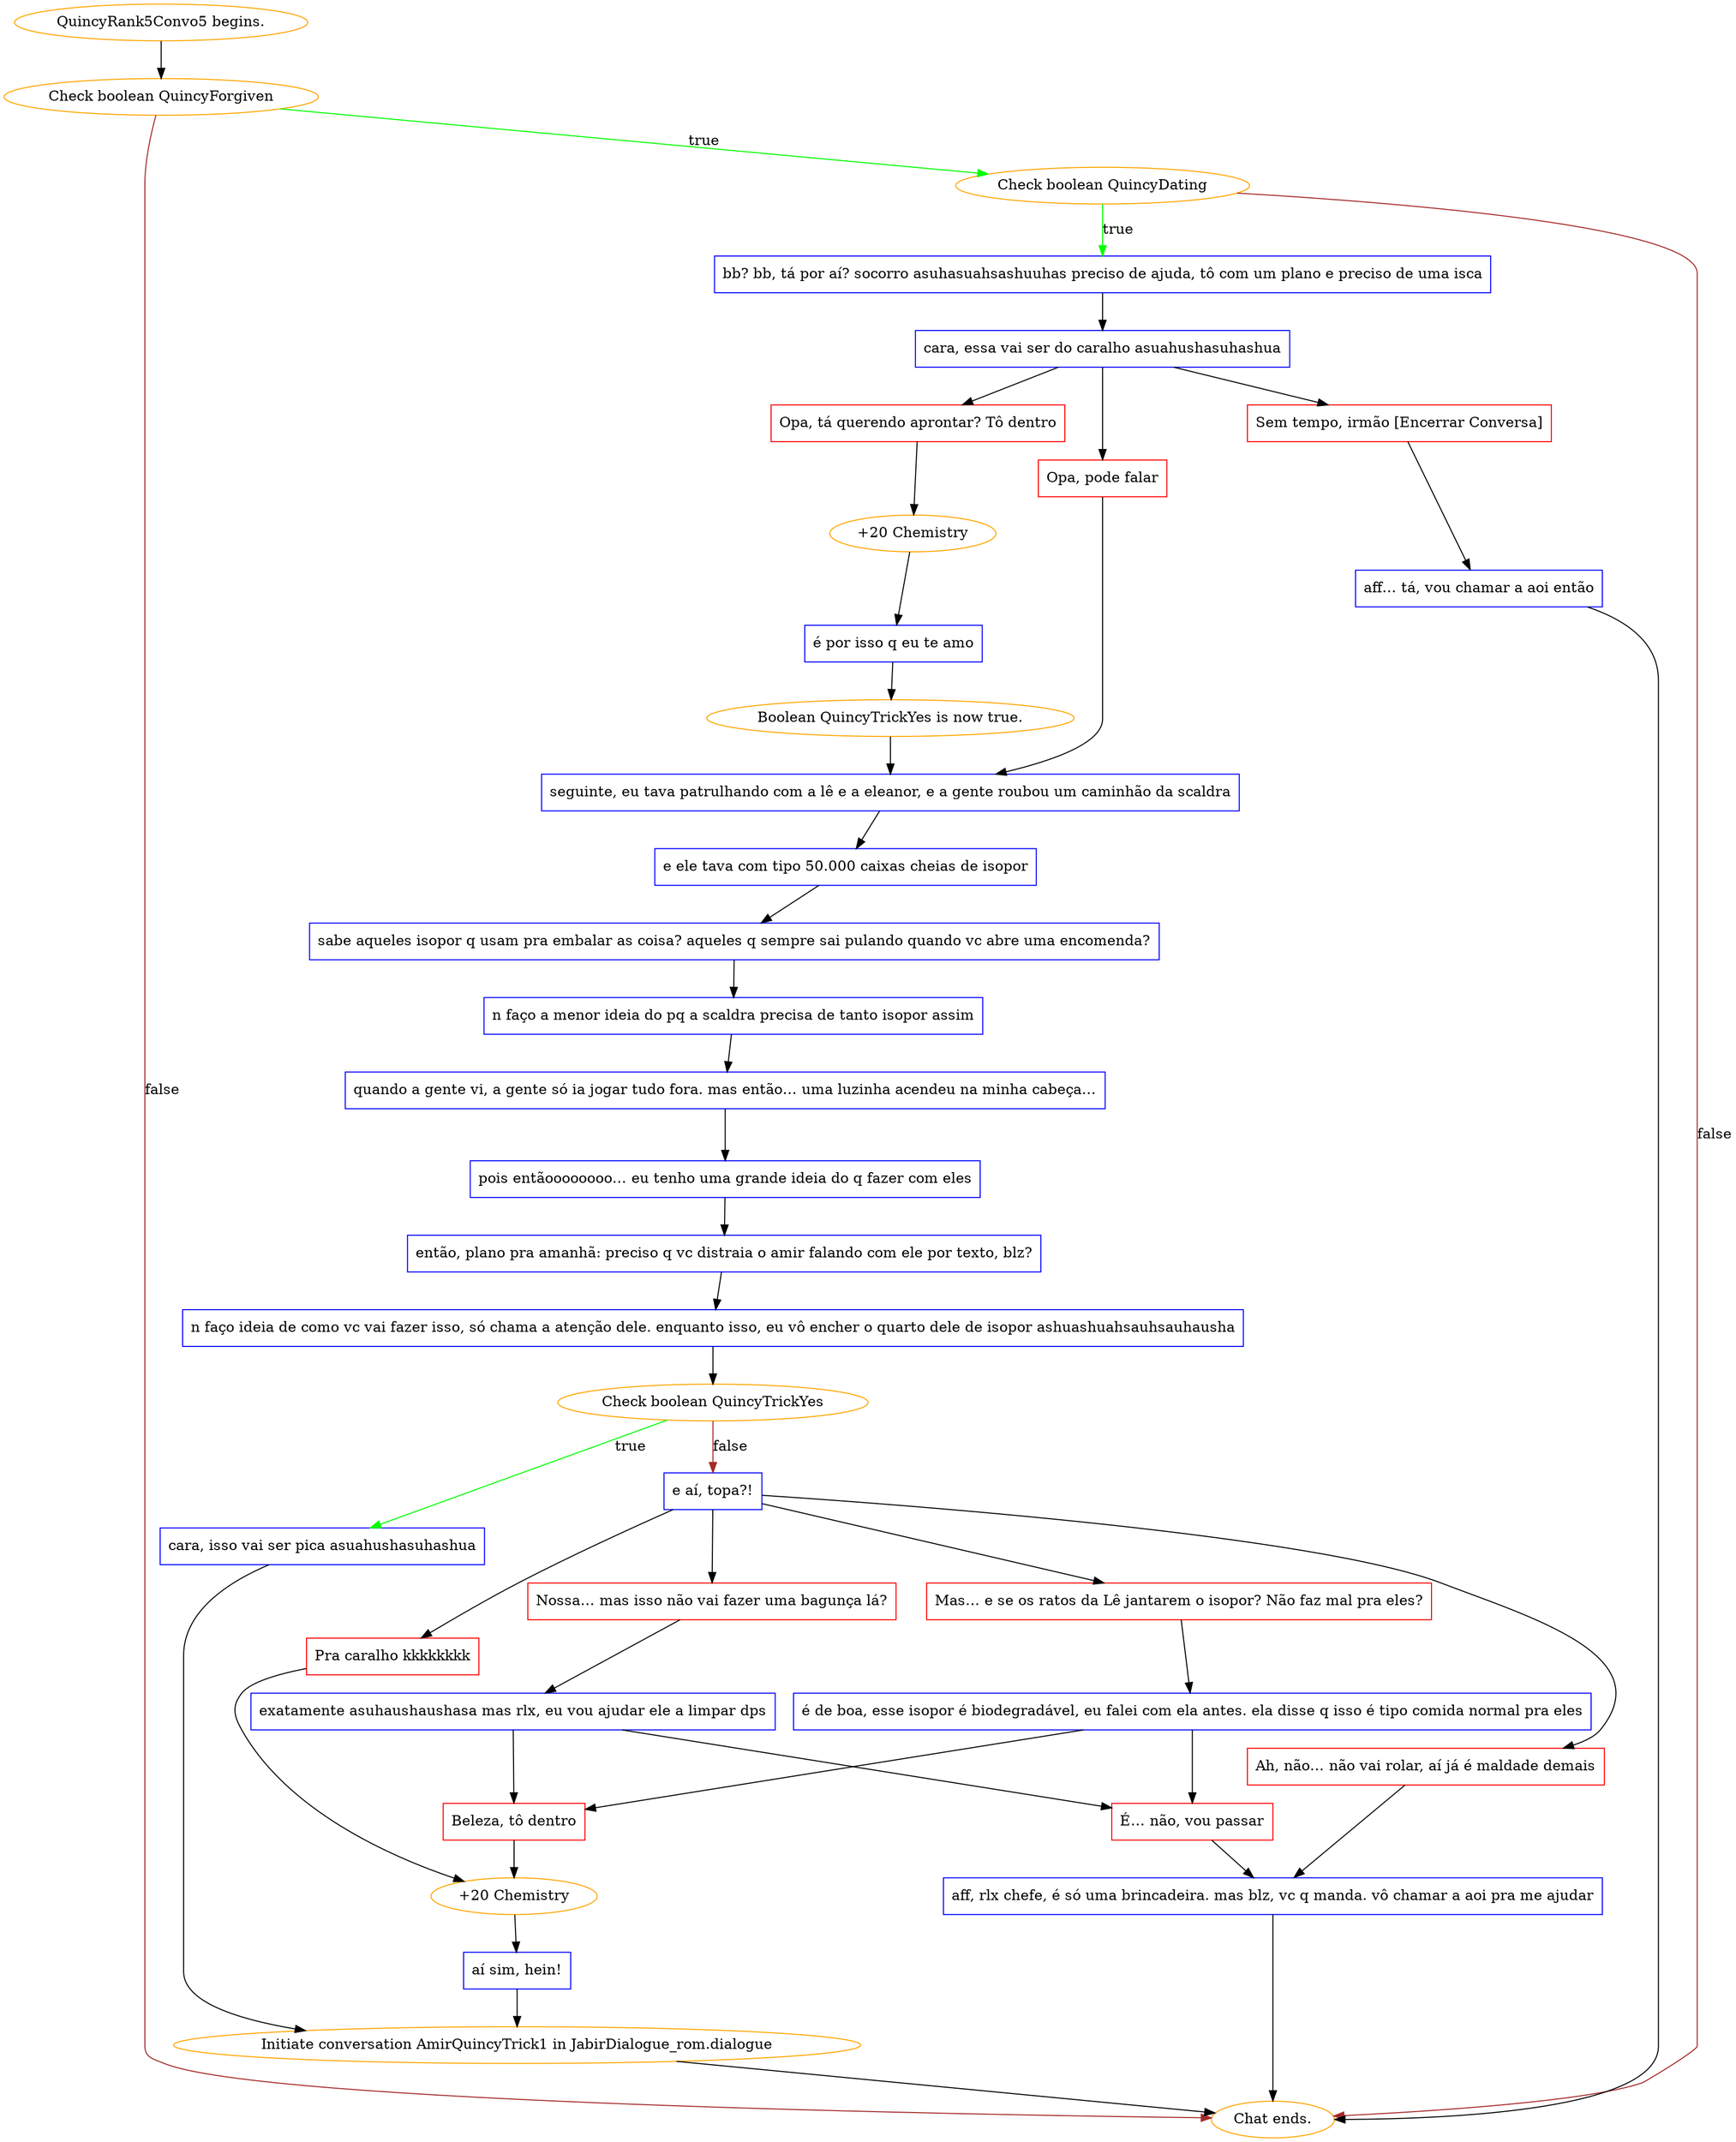 digraph {
	"QuincyRank5Convo5 begins." [color=orange];
		"QuincyRank5Convo5 begins." -> j2406381004;
	j2406381004 [label="Check boolean QuincyForgiven",color=orange];
		j2406381004 -> j2463720372 [label=true,color=green];
		j2406381004 -> "Chat ends." [label=false,color=brown];
	j2463720372 [label="Check boolean QuincyDating",color=orange];
		j2463720372 -> j3819827451 [label=true,color=green];
		j2463720372 -> "Chat ends." [label=false,color=brown];
	"Chat ends." [color=orange];
	j3819827451 [label="bb? bb, tá por aí? socorro asuhasuahsashuuhas preciso de ajuda, tô com um plano e preciso de uma isca",shape=box,color=blue];
		j3819827451 -> j2528219975;
	j2528219975 [label="cara, essa vai ser do caralho asuahushasuhashua",shape=box,color=blue];
		j2528219975 -> j470157784;
		j2528219975 -> j610975176;
		j2528219975 -> j2951083948;
	j470157784 [label="Opa, tá querendo aprontar? Tô dentro",shape=box,color=red];
		j470157784 -> j1067718775;
	j610975176 [label="Opa, pode falar",shape=box,color=red];
		j610975176 -> j378388791;
	j2951083948 [label="Sem tempo, irmão [Encerrar Conversa]",shape=box,color=red];
		j2951083948 -> j497910781;
	j1067718775 [label="+20 Chemistry",color=orange];
		j1067718775 -> j336022857;
	j378388791 [label="seguinte, eu tava patrulhando com a lê e a eleanor, e a gente roubou um caminhão da scaldra",shape=box,color=blue];
		j378388791 -> j2852072582;
	j497910781 [label="aff… tá, vou chamar a aoi então",shape=box,color=blue];
		j497910781 -> "Chat ends.";
	j336022857 [label="é por isso q eu te amo",shape=box,color=blue];
		j336022857 -> j2417129465;
	j2852072582 [label="e ele tava com tipo 50.000 caixas cheias de isopor",shape=box,color=blue];
		j2852072582 -> j2500327099;
	j2417129465 [label="Boolean QuincyTrickYes is now true.",color=orange];
		j2417129465 -> j378388791;
	j2500327099 [label="sabe aqueles isopor q usam pra embalar as coisa? aqueles q sempre sai pulando quando vc abre uma encomenda?",shape=box,color=blue];
		j2500327099 -> j690171695;
	j690171695 [label="n faço a menor ideia do pq a scaldra precisa de tanto isopor assim",shape=box,color=blue];
		j690171695 -> j4070958584;
	j4070958584 [label="quando a gente vi, a gente só ia jogar tudo fora. mas então… uma luzinha acendeu na minha cabeça…",shape=box,color=blue];
		j4070958584 -> j2206854941;
	j2206854941 [label="pois entãoooooooo… eu tenho uma grande ideia do q fazer com eles",shape=box,color=blue];
		j2206854941 -> j2627564940;
	j2627564940 [label="então, plano pra amanhã: preciso q vc distraia o amir falando com ele por texto, blz?",shape=box,color=blue];
		j2627564940 -> j2207777941;
	j2207777941 [label="n faço ideia de como vc vai fazer isso, só chama a atenção dele. enquanto isso, eu vô encher o quarto dele de isopor ashuashuahsauhsauhausha",shape=box,color=blue];
		j2207777941 -> j1473036272;
	j1473036272 [label="Check boolean QuincyTrickYes",color=orange];
		j1473036272 -> j3427157219 [label=true,color=green];
		j1473036272 -> j277129730 [label=false,color=brown];
	j3427157219 [label="cara, isso vai ser pica asuahushasuhashua",shape=box,color=blue];
		j3427157219 -> "Initiate conversation AmirQuincyTrick1 in JabirDialogue_rom.dialogue";
	j277129730 [label="e aí, topa?!",shape=box,color=blue];
		j277129730 -> j4257154653;
		j277129730 -> j2343767830;
		j277129730 -> j2247840286;
		j277129730 -> j2796291590;
	"Initiate conversation AmirQuincyTrick1 in JabirDialogue_rom.dialogue" [label="Initiate conversation AmirQuincyTrick1 in JabirDialogue_rom.dialogue",color=orange];
		"Initiate conversation AmirQuincyTrick1 in JabirDialogue_rom.dialogue" -> "Chat ends.";
	j4257154653 [label="Pra caralho kkkkkkkk",shape=box,color=red];
		j4257154653 -> j1995106284;
	j2343767830 [label="Nossa… mas isso não vai fazer uma bagunça lá?",shape=box,color=red];
		j2343767830 -> j994210764;
	j2247840286 [label="Mas… e se os ratos da Lê jantarem o isopor? Não faz mal pra eles?",shape=box,color=red];
		j2247840286 -> j826282324;
	j2796291590 [label="Ah, não… não vai rolar, aí já é maldade demais",shape=box,color=red];
		j2796291590 -> j2066889417;
	j1995106284 [label="+20 Chemistry",color=orange];
		j1995106284 -> j2252399160;
	j994210764 [label="exatamente asuhaushaushasa mas rlx, eu vou ajudar ele a limpar dps",shape=box,color=blue];
		j994210764 -> j3319137431;
		j994210764 -> j2476122597;
	j826282324 [label="é de boa, esse isopor é biodegradável, eu falei com ela antes. ela disse q isso é tipo comida normal pra eles",shape=box,color=blue];
		j826282324 -> j3319137431;
		j826282324 -> j2476122597;
	j2066889417 [label="aff, rlx chefe, é só uma brincadeira. mas blz, vc q manda. vô chamar a aoi pra me ajudar",shape=box,color=blue];
		j2066889417 -> "Chat ends.";
	j2252399160 [label="aí sim, hein!",shape=box,color=blue];
		j2252399160 -> "Initiate conversation AmirQuincyTrick1 in JabirDialogue_rom.dialogue";
	j3319137431 [label="Beleza, tô dentro",shape=box,color=red];
		j3319137431 -> j1995106284;
	j2476122597 [label="É… não, vou passar",shape=box,color=red];
		j2476122597 -> j2066889417;
}